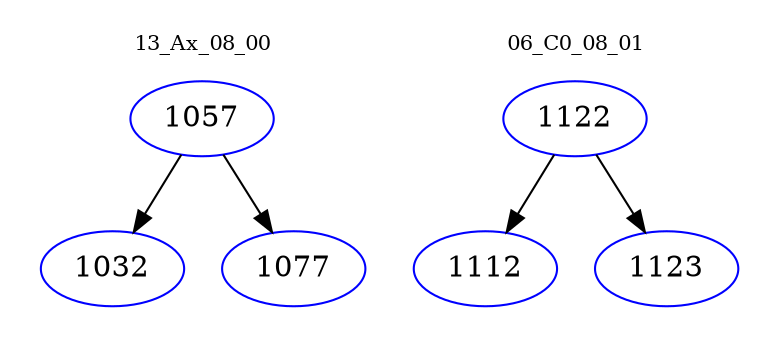 digraph{
subgraph cluster_0 {
color = white
label = "13_Ax_08_00";
fontsize=10;
T0_1057 [label="1057", color="blue"]
T0_1057 -> T0_1032 [color="black"]
T0_1032 [label="1032", color="blue"]
T0_1057 -> T0_1077 [color="black"]
T0_1077 [label="1077", color="blue"]
}
subgraph cluster_1 {
color = white
label = "06_C0_08_01";
fontsize=10;
T1_1122 [label="1122", color="blue"]
T1_1122 -> T1_1112 [color="black"]
T1_1112 [label="1112", color="blue"]
T1_1122 -> T1_1123 [color="black"]
T1_1123 [label="1123", color="blue"]
}
}
